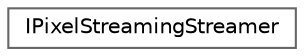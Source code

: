 digraph "Graphical Class Hierarchy"
{
 // INTERACTIVE_SVG=YES
 // LATEX_PDF_SIZE
  bgcolor="transparent";
  edge [fontname=Helvetica,fontsize=10,labelfontname=Helvetica,labelfontsize=10];
  node [fontname=Helvetica,fontsize=10,shape=box,height=0.2,width=0.4];
  rankdir="LR";
  Node0 [id="Node000000",label="IPixelStreamingStreamer",height=0.2,width=0.4,color="grey40", fillcolor="white", style="filled",URL="$dc/deb/classIPixelStreamingStreamer.html",tooltip=" "];
}
